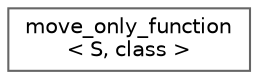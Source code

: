 digraph "类继承关系图"
{
 // LATEX_PDF_SIZE
  bgcolor="transparent";
  edge [fontname=Helvetica,fontsize=10,labelfontname=Helvetica,labelfontsize=10];
  node [fontname=Helvetica,fontsize=10,shape=box,height=0.2,width=0.4];
  rankdir="LR";
  Node0 [id="Node000000",label="move_only_function\l\< S, class \>",height=0.2,width=0.4,color="grey40", fillcolor="white", style="filled",URL="$classmove__only__function.html",tooltip=" "];
}
